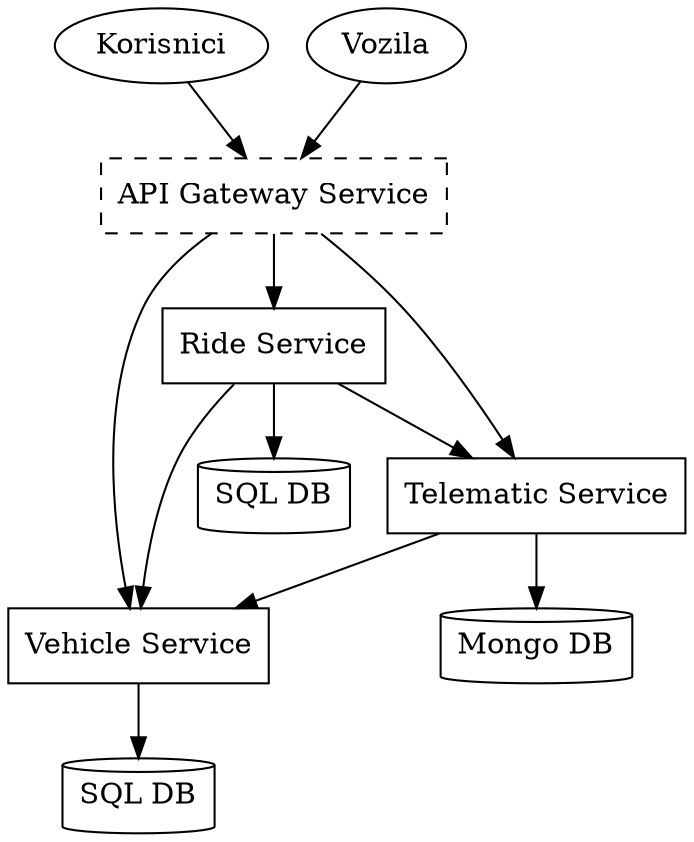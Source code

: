 digraph G {
    /* Entities */
    ui [label="Korisnici", shape=""]
    car [label="Vozila", shape=""]
    
    vehicleService [label="Vehicle Service", shape="rect", group="vehicle"]
    vehicleDb [label="SQL DB", shape="cylinder", group="vehicle"]

    rideService [label="Ride Service", shape="rect", group="ride"]
    rideDb [label="SQL DB", shape="cylinder", group="ride"]

    telematicsService [label="Telematic Service", shape="rect", group="telematics"]
    telematicsDb [label="Mongo DB", shape="cylinder", group="telematics"]

    apiGateway [label="API Gateway Service", shape="rect", style="dashed"]
    
    /* Relationships */
    ui -> apiGateway // Vehicle Info, Messages
    car -> apiGateway // Car Info Message

    vehicleService -> vehicleDb

    telematicsService -> vehicleService
    telematicsService -> telematicsDb
    
    apiGateway -> rideService
    apiGateway -> vehicleService
    apiGateway -> telematicsService

    rideService -> rideDb
    rideService -> vehicleService
    rideService -> telematicsService
}